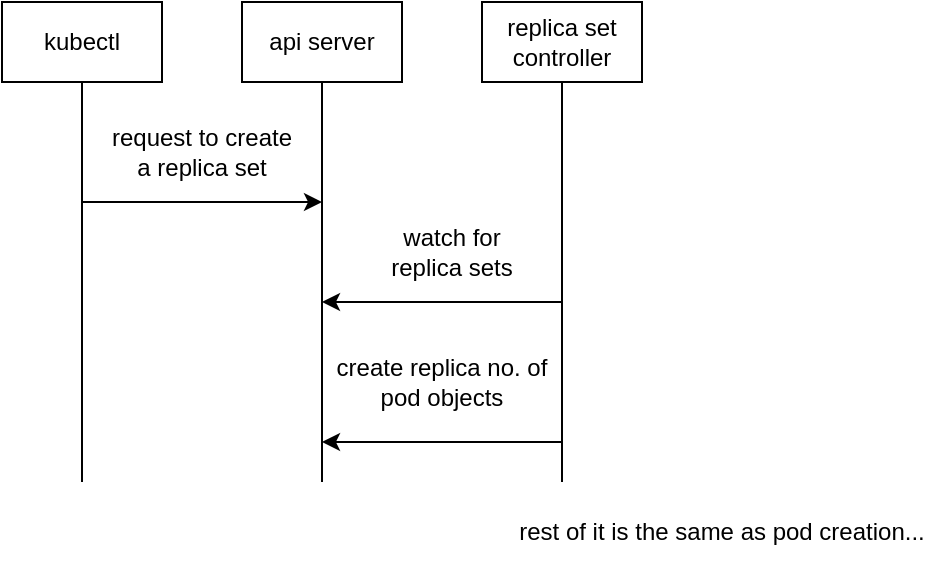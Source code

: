 <mxfile version="19.0.3" type="device"><diagram id="RkRvJGxcZEF0f1qw7Av5" name="Page-1"><mxGraphModel dx="868" dy="516" grid="1" gridSize="10" guides="1" tooltips="1" connect="1" arrows="1" fold="1" page="1" pageScale="1" pageWidth="827" pageHeight="1169" math="0" shadow="0"><root><mxCell id="0"/><mxCell id="1" parent="0"/><mxCell id="w5G8j3ARVYjsIyD9R8fb-1" value="kubectl" style="rounded=0;whiteSpace=wrap;html=1;" vertex="1" parent="1"><mxGeometry x="40" y="40" width="80" height="40" as="geometry"/></mxCell><mxCell id="w5G8j3ARVYjsIyD9R8fb-2" value="api server" style="rounded=0;whiteSpace=wrap;html=1;" vertex="1" parent="1"><mxGeometry x="160" y="40" width="80" height="40" as="geometry"/></mxCell><mxCell id="w5G8j3ARVYjsIyD9R8fb-3" value="replica set controller" style="rounded=0;whiteSpace=wrap;html=1;" vertex="1" parent="1"><mxGeometry x="280" y="40" width="80" height="40" as="geometry"/></mxCell><mxCell id="w5G8j3ARVYjsIyD9R8fb-4" value="" style="endArrow=none;html=1;rounded=0;exitX=0.5;exitY=1;exitDx=0;exitDy=0;endFill=0;" edge="1" parent="1" source="w5G8j3ARVYjsIyD9R8fb-1"><mxGeometry width="50" height="50" relative="1" as="geometry"><mxPoint x="220" y="210" as="sourcePoint"/><mxPoint x="80" y="280" as="targetPoint"/></mxGeometry></mxCell><mxCell id="w5G8j3ARVYjsIyD9R8fb-5" value="" style="endArrow=none;html=1;rounded=0;exitX=0.5;exitY=1;exitDx=0;exitDy=0;endFill=0;" edge="1" parent="1" source="w5G8j3ARVYjsIyD9R8fb-2"><mxGeometry width="50" height="50" relative="1" as="geometry"><mxPoint x="90" y="90" as="sourcePoint"/><mxPoint x="200" y="280" as="targetPoint"/></mxGeometry></mxCell><mxCell id="w5G8j3ARVYjsIyD9R8fb-6" value="" style="endArrow=none;html=1;rounded=0;exitX=0.5;exitY=1;exitDx=0;exitDy=0;endFill=0;" edge="1" parent="1" source="w5G8j3ARVYjsIyD9R8fb-3"><mxGeometry width="50" height="50" relative="1" as="geometry"><mxPoint x="210" y="90" as="sourcePoint"/><mxPoint x="320" y="280" as="targetPoint"/></mxGeometry></mxCell><mxCell id="w5G8j3ARVYjsIyD9R8fb-7" value="" style="endArrow=classic;html=1;rounded=0;" edge="1" parent="1"><mxGeometry width="50" height="50" relative="1" as="geometry"><mxPoint x="80" y="140" as="sourcePoint"/><mxPoint x="200" y="140" as="targetPoint"/></mxGeometry></mxCell><mxCell id="w5G8j3ARVYjsIyD9R8fb-8" value="request to create a replica set" style="text;html=1;strokeColor=none;fillColor=none;align=center;verticalAlign=middle;whiteSpace=wrap;rounded=0;" vertex="1" parent="1"><mxGeometry x="90" y="100" width="100" height="30" as="geometry"/></mxCell><mxCell id="w5G8j3ARVYjsIyD9R8fb-9" value="" style="endArrow=classic;html=1;rounded=0;" edge="1" parent="1"><mxGeometry width="50" height="50" relative="1" as="geometry"><mxPoint x="320" y="190" as="sourcePoint"/><mxPoint x="200" y="190" as="targetPoint"/></mxGeometry></mxCell><mxCell id="w5G8j3ARVYjsIyD9R8fb-10" value="watch for replica sets" style="text;html=1;strokeColor=none;fillColor=none;align=center;verticalAlign=middle;whiteSpace=wrap;rounded=0;" vertex="1" parent="1"><mxGeometry x="230" y="150" width="70" height="30" as="geometry"/></mxCell><mxCell id="w5G8j3ARVYjsIyD9R8fb-11" value="" style="endArrow=classic;html=1;rounded=0;" edge="1" parent="1"><mxGeometry width="50" height="50" relative="1" as="geometry"><mxPoint x="320" y="260" as="sourcePoint"/><mxPoint x="200" y="260" as="targetPoint"/></mxGeometry></mxCell><mxCell id="w5G8j3ARVYjsIyD9R8fb-12" value="create replica no. of pod objects" style="text;html=1;strokeColor=none;fillColor=none;align=center;verticalAlign=middle;whiteSpace=wrap;rounded=0;" vertex="1" parent="1"><mxGeometry x="200" y="210" width="120" height="40" as="geometry"/></mxCell><mxCell id="w5G8j3ARVYjsIyD9R8fb-13" value="rest of it is the same as pod creation..." style="text;html=1;strokeColor=none;fillColor=none;align=center;verticalAlign=middle;whiteSpace=wrap;rounded=0;" vertex="1" parent="1"><mxGeometry x="290" y="290" width="220" height="30" as="geometry"/></mxCell></root></mxGraphModel></diagram></mxfile>